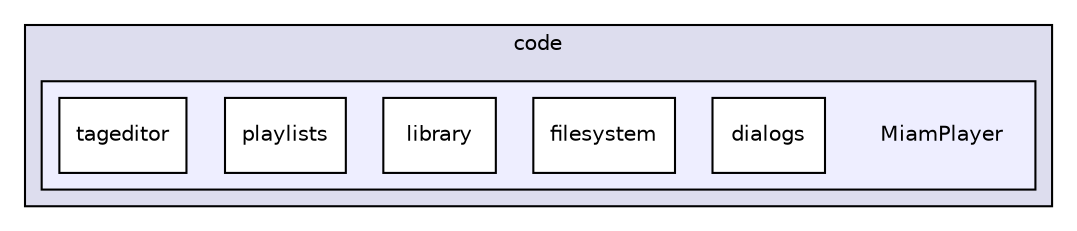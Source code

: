 digraph "code/MiamPlayer" {
  compound=true
  node [ fontsize="10", fontname="Helvetica"];
  edge [ labelfontsize="10", labelfontname="Helvetica"];
  subgraph clusterdir_f6c17be929c411a6d3348f538f7f110b {
    graph [ bgcolor="#ddddee", pencolor="black", label="code" fontname="Helvetica", fontsize="10", URL="dir_f6c17be929c411a6d3348f538f7f110b.html"]
  subgraph clusterdir_70ac59aa3659d5e80014ce75245c5a8c {
    graph [ bgcolor="#eeeeff", pencolor="black", label="" URL="dir_70ac59aa3659d5e80014ce75245c5a8c.html"];
    dir_70ac59aa3659d5e80014ce75245c5a8c [shape=plaintext label="MiamPlayer"];
    dir_448066a033b0d8faceeeb8edb4a73d37 [shape=box label="dialogs" color="black" fillcolor="white" style="filled" URL="dir_448066a033b0d8faceeeb8edb4a73d37.html"];
    dir_93f7335386a4c761ebeac6cdfe820d32 [shape=box label="filesystem" color="black" fillcolor="white" style="filled" URL="dir_93f7335386a4c761ebeac6cdfe820d32.html"];
    dir_77d0503431645cfb4ec8512be2dcd24d [shape=box label="library" color="black" fillcolor="white" style="filled" URL="dir_77d0503431645cfb4ec8512be2dcd24d.html"];
    dir_2d7c116019e1f843d9de20f3bada0cf0 [shape=box label="playlists" color="black" fillcolor="white" style="filled" URL="dir_2d7c116019e1f843d9de20f3bada0cf0.html"];
    dir_5d04ea92810ab4c3288a002579f7b2ce [shape=box label="tageditor" color="black" fillcolor="white" style="filled" URL="dir_5d04ea92810ab4c3288a002579f7b2ce.html"];
  }
  }
}
